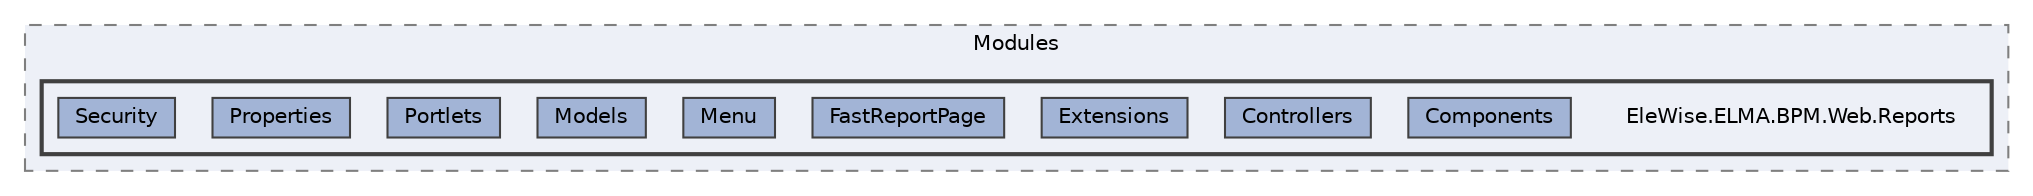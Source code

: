 digraph "Web/Modules/EleWise.ELMA.BPM.Web.Reports"
{
 // LATEX_PDF_SIZE
  bgcolor="transparent";
  edge [fontname=Helvetica,fontsize=10,labelfontname=Helvetica,labelfontsize=10];
  node [fontname=Helvetica,fontsize=10,shape=box,height=0.2,width=0.4];
  compound=true
  subgraph clusterdir_7ee4616d7792420b09aab8c4c7e23d47 {
    graph [ bgcolor="#edf0f7", pencolor="grey50", label="Modules", fontname=Helvetica,fontsize=10 style="filled,dashed", URL="dir_7ee4616d7792420b09aab8c4c7e23d47.html",tooltip=""]
  subgraph clusterdir_0be568c4914e3e80436e1ad83c4357fc {
    graph [ bgcolor="#edf0f7", pencolor="grey25", label="", fontname=Helvetica,fontsize=10 style="filled,bold", URL="dir_0be568c4914e3e80436e1ad83c4357fc.html",tooltip=""]
    dir_0be568c4914e3e80436e1ad83c4357fc [shape=plaintext, label="EleWise.ELMA.BPM.Web.Reports"];
  dir_887111b76a639bb0e82164b4bdb8b281 [label="Components", fillcolor="#a2b4d6", color="grey25", style="filled", URL="dir_887111b76a639bb0e82164b4bdb8b281.html",tooltip=""];
  dir_f4dd3a834f60ea6f294056a9c70d3980 [label="Controllers", fillcolor="#a2b4d6", color="grey25", style="filled", URL="dir_f4dd3a834f60ea6f294056a9c70d3980.html",tooltip=""];
  dir_c9cde4490819fe7526176ebfde1cf14f [label="Extensions", fillcolor="#a2b4d6", color="grey25", style="filled", URL="dir_c9cde4490819fe7526176ebfde1cf14f.html",tooltip=""];
  dir_be27198430119589084d6958b581a34d [label="FastReportPage", fillcolor="#a2b4d6", color="grey25", style="filled", URL="dir_be27198430119589084d6958b581a34d.html",tooltip=""];
  dir_1f38b6c44a4d23fea402ec384ce4eb3c [label="Menu", fillcolor="#a2b4d6", color="grey25", style="filled", URL="dir_1f38b6c44a4d23fea402ec384ce4eb3c.html",tooltip=""];
  dir_d9cc352504cf205cab356a8943d613e1 [label="Models", fillcolor="#a2b4d6", color="grey25", style="filled", URL="dir_d9cc352504cf205cab356a8943d613e1.html",tooltip=""];
  dir_4e57cae19d2d7516ff4a1faf12fce851 [label="Portlets", fillcolor="#a2b4d6", color="grey25", style="filled", URL="dir_4e57cae19d2d7516ff4a1faf12fce851.html",tooltip=""];
  dir_38bb706648fa5546aa69c31200b96d35 [label="Properties", fillcolor="#a2b4d6", color="grey25", style="filled", URL="dir_38bb706648fa5546aa69c31200b96d35.html",tooltip=""];
  dir_108c26bf6c2b2bd5fe3bcf9e7ea2c7d1 [label="Security", fillcolor="#a2b4d6", color="grey25", style="filled", URL="dir_108c26bf6c2b2bd5fe3bcf9e7ea2c7d1.html",tooltip=""];
  }
  }
}
